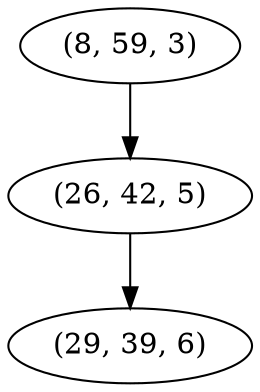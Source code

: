 digraph tree {
    "(8, 59, 3)";
    "(26, 42, 5)";
    "(29, 39, 6)";
    "(8, 59, 3)" -> "(26, 42, 5)";
    "(26, 42, 5)" -> "(29, 39, 6)";
}
